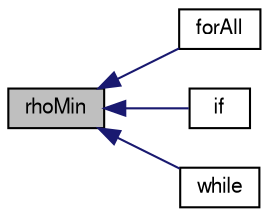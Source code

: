digraph "rhoMin"
{
  bgcolor="transparent";
  edge [fontname="FreeSans",fontsize="10",labelfontname="FreeSans",labelfontsize="10"];
  node [fontname="FreeSans",fontsize="10",shape=record];
  rankdir="LR";
  Node54 [label="rhoMin",height=0.2,width=0.4,color="black", fillcolor="grey75", style="filled", fontcolor="black"];
  Node54 -> Node55 [dir="back",color="midnightblue",fontsize="10",style="solid",fontname="FreeSans"];
  Node55 [label="forAll",height=0.2,width=0.4,color="black",URL="$a38498.html#a9355a38e2751fb0aed092ab612f7a29f"];
  Node54 -> Node56 [dir="back",color="midnightblue",fontsize="10",style="solid",fontname="FreeSans"];
  Node56 [label="if",height=0.2,width=0.4,color="black",URL="$a38051.html#a3a782599467f113a731d85df5c3b1e70"];
  Node54 -> Node57 [dir="back",color="midnightblue",fontsize="10",style="solid",fontname="FreeSans"];
  Node57 [label="while",height=0.2,width=0.4,color="black",URL="$a38048.html#ab13470e79e249d04c443bf59be9ff31d"];
}
